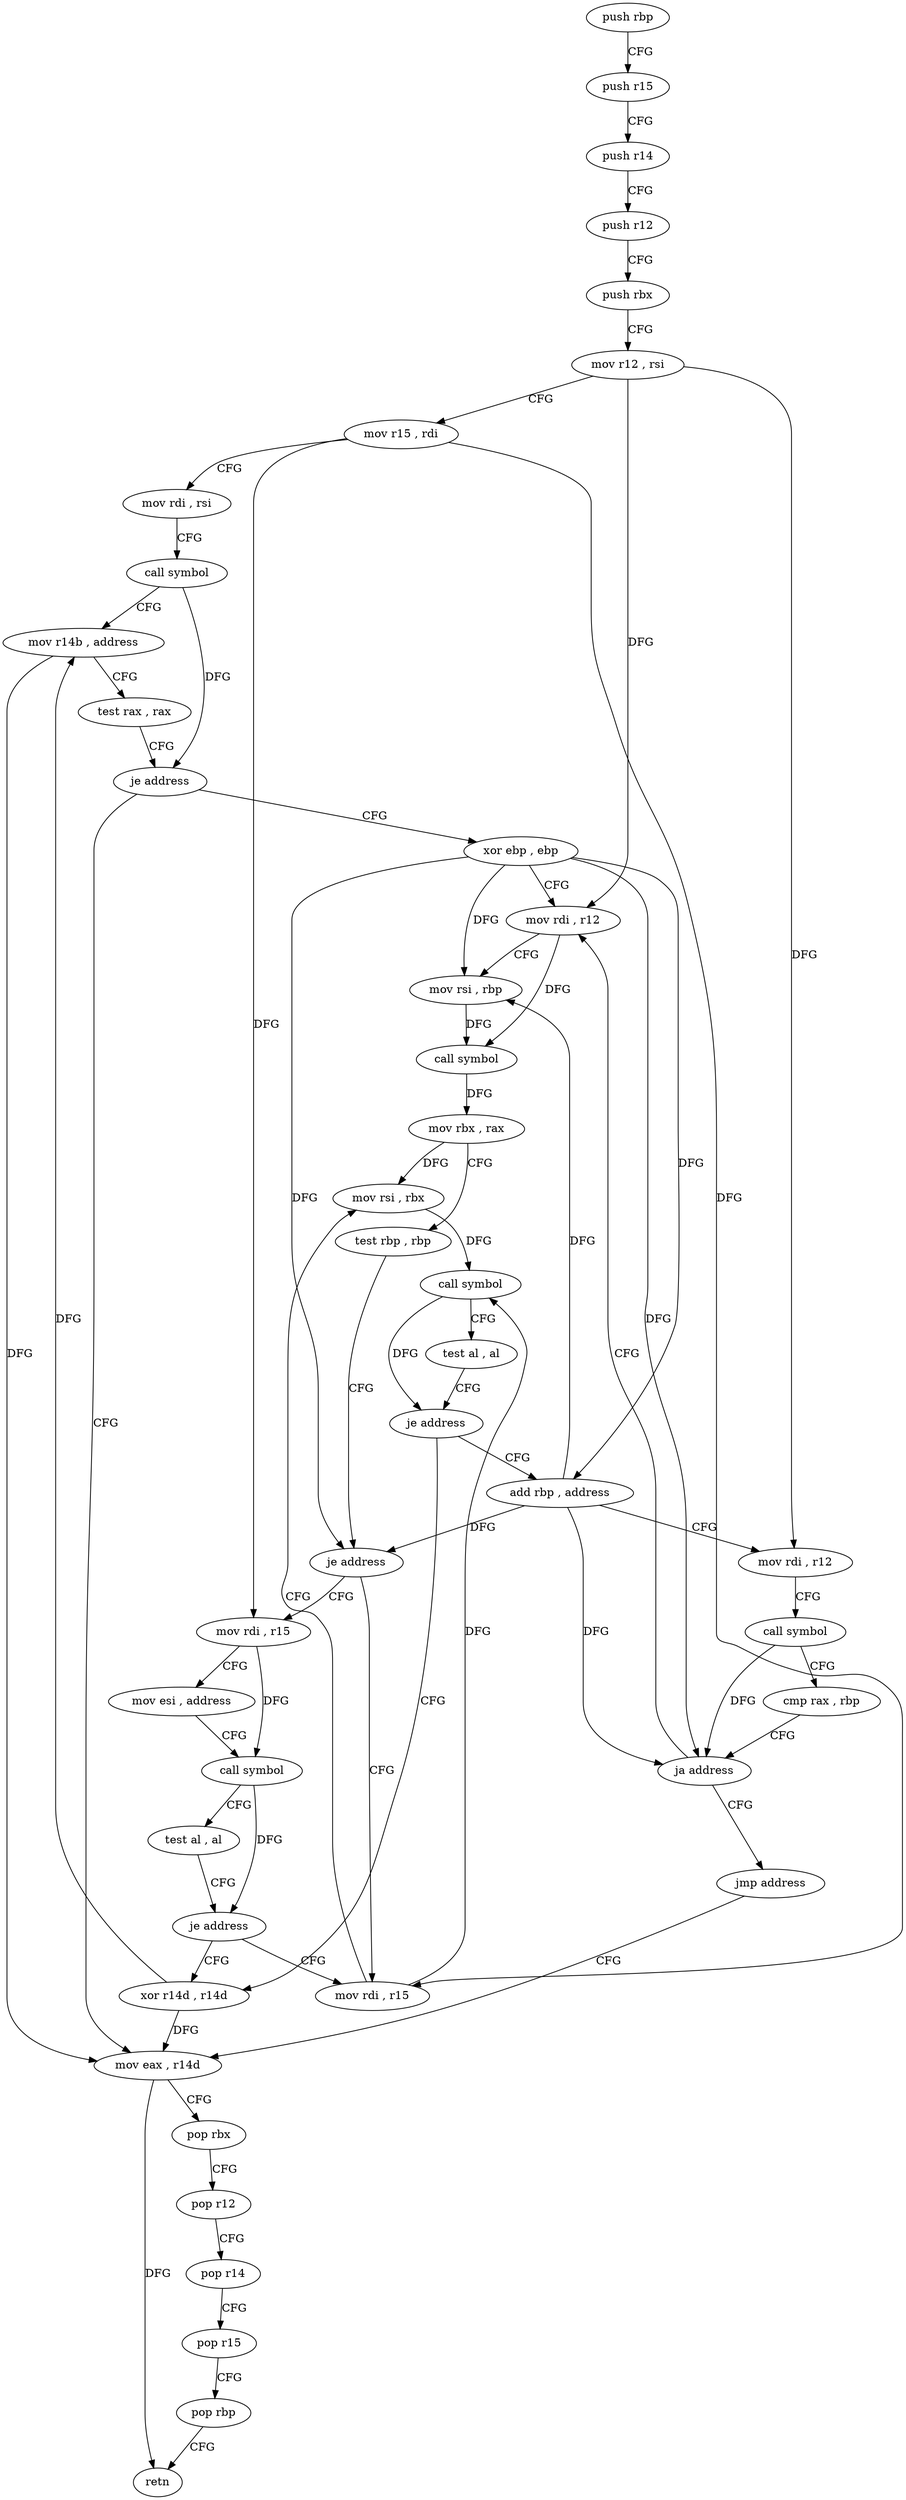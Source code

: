 digraph "func" {
"105984" [label = "push rbp" ]
"105985" [label = "push r15" ]
"105987" [label = "push r14" ]
"105989" [label = "push r12" ]
"105991" [label = "push rbx" ]
"105992" [label = "mov r12 , rsi" ]
"105995" [label = "mov r15 , rdi" ]
"105998" [label = "mov rdi , rsi" ]
"106001" [label = "call symbol" ]
"106006" [label = "mov r14b , address" ]
"106009" [label = "test rax , rax" ]
"106012" [label = "je address" ]
"106089" [label = "mov eax , r14d" ]
"106014" [label = "xor ebp , ebp" ]
"106092" [label = "pop rbx" ]
"106093" [label = "pop r12" ]
"106095" [label = "pop r14" ]
"106097" [label = "pop r15" ]
"106099" [label = "pop rbp" ]
"106100" [label = "retn" ]
"106016" [label = "mov rdi , r12" ]
"106052" [label = "mov rdi , r15" ]
"106055" [label = "mov rsi , rbx" ]
"106058" [label = "call symbol" ]
"106063" [label = "test al , al" ]
"106065" [label = "je address" ]
"106086" [label = "xor r14d , r14d" ]
"106067" [label = "add rbp , address" ]
"106035" [label = "mov rdi , r15" ]
"106038" [label = "mov esi , address" ]
"106043" [label = "call symbol" ]
"106048" [label = "test al , al" ]
"106050" [label = "je address" ]
"106071" [label = "mov rdi , r12" ]
"106074" [label = "call symbol" ]
"106079" [label = "cmp rax , rbp" ]
"106082" [label = "ja address" ]
"106084" [label = "jmp address" ]
"106019" [label = "mov rsi , rbp" ]
"106022" [label = "call symbol" ]
"106027" [label = "mov rbx , rax" ]
"106030" [label = "test rbp , rbp" ]
"106033" [label = "je address" ]
"105984" -> "105985" [ label = "CFG" ]
"105985" -> "105987" [ label = "CFG" ]
"105987" -> "105989" [ label = "CFG" ]
"105989" -> "105991" [ label = "CFG" ]
"105991" -> "105992" [ label = "CFG" ]
"105992" -> "105995" [ label = "CFG" ]
"105992" -> "106016" [ label = "DFG" ]
"105992" -> "106071" [ label = "DFG" ]
"105995" -> "105998" [ label = "CFG" ]
"105995" -> "106052" [ label = "DFG" ]
"105995" -> "106035" [ label = "DFG" ]
"105998" -> "106001" [ label = "CFG" ]
"106001" -> "106006" [ label = "CFG" ]
"106001" -> "106012" [ label = "DFG" ]
"106006" -> "106009" [ label = "CFG" ]
"106006" -> "106089" [ label = "DFG" ]
"106009" -> "106012" [ label = "CFG" ]
"106012" -> "106089" [ label = "CFG" ]
"106012" -> "106014" [ label = "CFG" ]
"106089" -> "106092" [ label = "CFG" ]
"106089" -> "106100" [ label = "DFG" ]
"106014" -> "106016" [ label = "CFG" ]
"106014" -> "106019" [ label = "DFG" ]
"106014" -> "106033" [ label = "DFG" ]
"106014" -> "106067" [ label = "DFG" ]
"106014" -> "106082" [ label = "DFG" ]
"106092" -> "106093" [ label = "CFG" ]
"106093" -> "106095" [ label = "CFG" ]
"106095" -> "106097" [ label = "CFG" ]
"106097" -> "106099" [ label = "CFG" ]
"106099" -> "106100" [ label = "CFG" ]
"106016" -> "106019" [ label = "CFG" ]
"106016" -> "106022" [ label = "DFG" ]
"106052" -> "106055" [ label = "CFG" ]
"106052" -> "106058" [ label = "DFG" ]
"106055" -> "106058" [ label = "DFG" ]
"106058" -> "106063" [ label = "CFG" ]
"106058" -> "106065" [ label = "DFG" ]
"106063" -> "106065" [ label = "CFG" ]
"106065" -> "106086" [ label = "CFG" ]
"106065" -> "106067" [ label = "CFG" ]
"106086" -> "106089" [ label = "DFG" ]
"106086" -> "106006" [ label = "DFG" ]
"106067" -> "106071" [ label = "CFG" ]
"106067" -> "106019" [ label = "DFG" ]
"106067" -> "106033" [ label = "DFG" ]
"106067" -> "106082" [ label = "DFG" ]
"106035" -> "106038" [ label = "CFG" ]
"106035" -> "106043" [ label = "DFG" ]
"106038" -> "106043" [ label = "CFG" ]
"106043" -> "106048" [ label = "CFG" ]
"106043" -> "106050" [ label = "DFG" ]
"106048" -> "106050" [ label = "CFG" ]
"106050" -> "106086" [ label = "CFG" ]
"106050" -> "106052" [ label = "CFG" ]
"106071" -> "106074" [ label = "CFG" ]
"106074" -> "106079" [ label = "CFG" ]
"106074" -> "106082" [ label = "DFG" ]
"106079" -> "106082" [ label = "CFG" ]
"106082" -> "106016" [ label = "CFG" ]
"106082" -> "106084" [ label = "CFG" ]
"106084" -> "106089" [ label = "CFG" ]
"106019" -> "106022" [ label = "DFG" ]
"106022" -> "106027" [ label = "DFG" ]
"106027" -> "106030" [ label = "CFG" ]
"106027" -> "106055" [ label = "DFG" ]
"106030" -> "106033" [ label = "CFG" ]
"106033" -> "106052" [ label = "CFG" ]
"106033" -> "106035" [ label = "CFG" ]
}
